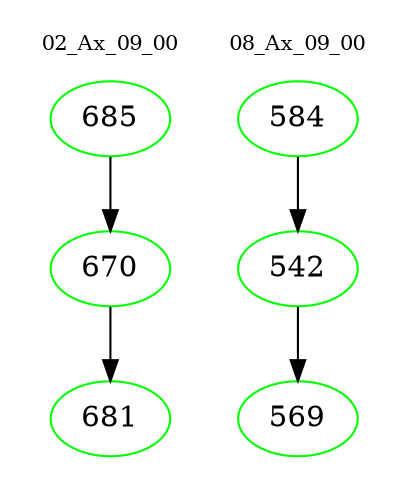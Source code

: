 digraph{
subgraph cluster_0 {
color = white
label = "02_Ax_09_00";
fontsize=10;
T0_685 [label="685", color="green"]
T0_685 -> T0_670 [color="black"]
T0_670 [label="670", color="green"]
T0_670 -> T0_681 [color="black"]
T0_681 [label="681", color="green"]
}
subgraph cluster_1 {
color = white
label = "08_Ax_09_00";
fontsize=10;
T1_584 [label="584", color="green"]
T1_584 -> T1_542 [color="black"]
T1_542 [label="542", color="green"]
T1_542 -> T1_569 [color="black"]
T1_569 [label="569", color="green"]
}
}
